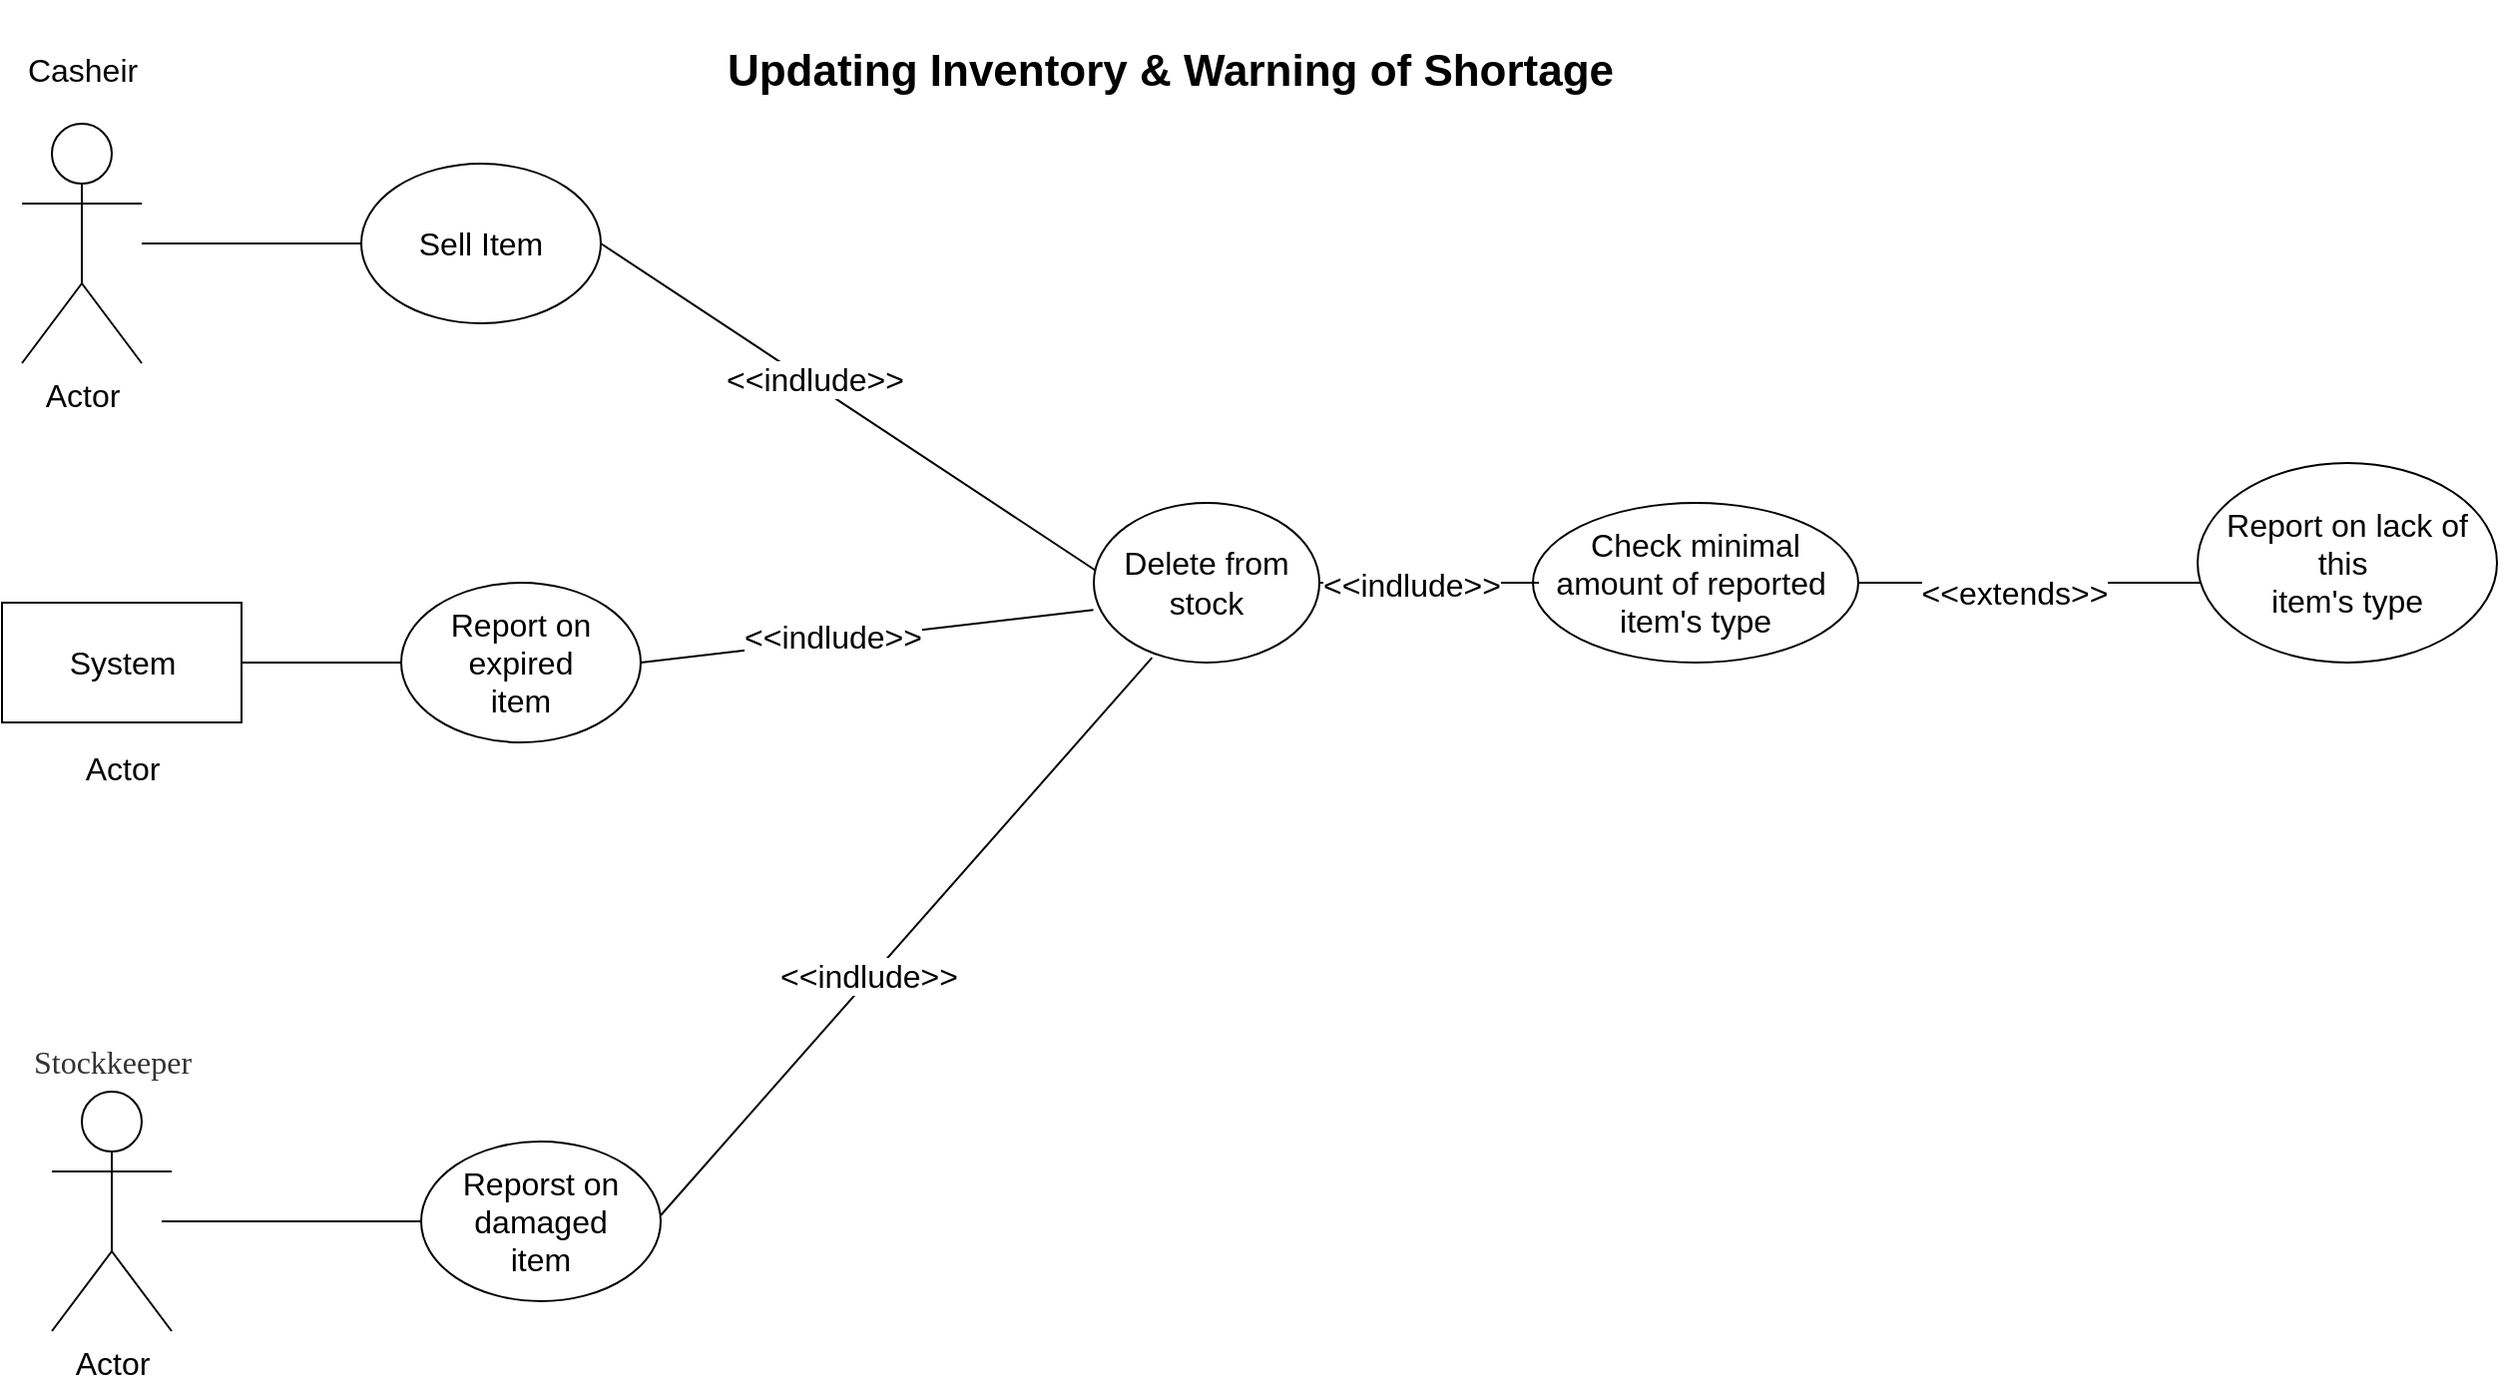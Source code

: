 <mxfile version="24.5.4" type="github">
  <diagram name="‫עמוד-1‬" id="oHaQ85wRBRcyyTAZrTat">
    <mxGraphModel dx="1002" dy="569" grid="1" gridSize="10" guides="1" tooltips="1" connect="1" arrows="1" fold="1" page="1" pageScale="1" pageWidth="827" pageHeight="1169" math="0" shadow="0">
      <root>
        <object label="" ghj="hj&#xa;" id="0">
          <mxCell />
        </object>
        <mxCell id="1" parent="0" />
        <object label="Actor" kdjfd="nknk&#xa;&#xa;" id="Rgl3CEQJT4-loNlTJzd--1">
          <mxCell style="shape=umlActor;verticalLabelPosition=bottom;verticalAlign=top;html=1;outlineConnect=0;fontSize=16;" vertex="1" parent="1">
            <mxGeometry x="50" y="100" width="60" height="120" as="geometry" />
          </mxCell>
        </object>
        <mxCell id="Rgl3CEQJT4-loNlTJzd--8" value="Casheir" style="text;html=1;align=center;verticalAlign=middle;resizable=0;points=[];autosize=1;strokeColor=none;fillColor=none;fontSize=16;" vertex="1" parent="1">
          <mxGeometry x="40" y="58" width="80" height="30" as="geometry" />
        </mxCell>
        <mxCell id="Rgl3CEQJT4-loNlTJzd--9" value="" style="endArrow=none;html=1;rounded=0;fontSize=16;" edge="1" parent="1" target="Rgl3CEQJT4-loNlTJzd--10">
          <mxGeometry width="50" height="50" relative="1" as="geometry">
            <mxPoint x="110" y="160" as="sourcePoint" />
            <mxPoint x="260" y="160" as="targetPoint" />
          </mxGeometry>
        </mxCell>
        <mxCell id="Rgl3CEQJT4-loNlTJzd--10" value="Sell Item" style="ellipse;whiteSpace=wrap;html=1;fontSize=16;" vertex="1" parent="1">
          <mxGeometry x="220" y="120" width="120" height="80" as="geometry" />
        </mxCell>
        <mxCell id="Rgl3CEQJT4-loNlTJzd--11" value="" style="endArrow=none;html=1;rounded=0;entryX=0.01;entryY=0.425;entryDx=0;entryDy=0;entryPerimeter=0;fontSize=16;" edge="1" parent="1" target="Rgl3CEQJT4-loNlTJzd--12">
          <mxGeometry width="50" height="50" relative="1" as="geometry">
            <mxPoint x="340" y="160" as="sourcePoint" />
            <mxPoint x="440" y="210" as="targetPoint" />
          </mxGeometry>
        </mxCell>
        <mxCell id="Rgl3CEQJT4-loNlTJzd--13" value="&amp;lt;&amp;lt;indlude&amp;gt;&amp;gt;" style="edgeLabel;html=1;align=center;verticalAlign=middle;resizable=0;points=[];fontSize=16;" vertex="1" connectable="0" parent="Rgl3CEQJT4-loNlTJzd--11">
          <mxGeometry x="-0.149" y="2" relative="1" as="geometry">
            <mxPoint as="offset" />
          </mxGeometry>
        </mxCell>
        <mxCell id="Rgl3CEQJT4-loNlTJzd--12" value="Delete from stock" style="ellipse;whiteSpace=wrap;html=1;fontSize=16;" vertex="1" parent="1">
          <mxGeometry x="587" y="290" width="113" height="80" as="geometry" />
        </mxCell>
        <mxCell id="Rgl3CEQJT4-loNlTJzd--14" value="" style="rounded=0;whiteSpace=wrap;html=1;fontSize=16;" vertex="1" parent="1">
          <mxGeometry x="40" y="340" width="120" height="60" as="geometry" />
        </mxCell>
        <mxCell id="Rgl3CEQJT4-loNlTJzd--15" value="Actor" style="text;html=1;align=center;verticalAlign=middle;resizable=0;points=[];autosize=1;strokeColor=none;fillColor=none;fontSize=16;" vertex="1" parent="1">
          <mxGeometry x="70" y="408" width="60" height="30" as="geometry" />
        </mxCell>
        <mxCell id="Rgl3CEQJT4-loNlTJzd--16" value="System" style="text;html=1;align=center;verticalAlign=middle;resizable=0;points=[];autosize=1;strokeColor=none;fillColor=none;fontSize=16;" vertex="1" parent="1">
          <mxGeometry x="60" y="355" width="80" height="30" as="geometry" />
        </mxCell>
        <mxCell id="Rgl3CEQJT4-loNlTJzd--18" value="Report on expired&lt;br style=&quot;font-size: 16px;&quot;&gt;item" style="ellipse;whiteSpace=wrap;html=1;fontSize=16;" vertex="1" parent="1">
          <mxGeometry x="240" y="330" width="120" height="80" as="geometry" />
        </mxCell>
        <mxCell id="Rgl3CEQJT4-loNlTJzd--19" value="" style="endArrow=none;html=1;rounded=0;fontSize=16;" edge="1" parent="1" target="Rgl3CEQJT4-loNlTJzd--18">
          <mxGeometry width="50" height="50" relative="1" as="geometry">
            <mxPoint x="160" y="370" as="sourcePoint" />
            <mxPoint x="210" y="320" as="targetPoint" />
          </mxGeometry>
        </mxCell>
        <mxCell id="Rgl3CEQJT4-loNlTJzd--20" value="" style="endArrow=none;html=1;rounded=0;entryX=-0.002;entryY=0.67;entryDx=0;entryDy=0;entryPerimeter=0;exitX=1;exitY=0.5;exitDx=0;exitDy=0;fontSize=16;" edge="1" target="Rgl3CEQJT4-loNlTJzd--12" parent="1" source="Rgl3CEQJT4-loNlTJzd--18">
          <mxGeometry width="50" height="50" relative="1" as="geometry">
            <mxPoint x="350" y="350" as="sourcePoint" />
            <mxPoint x="531.2" y="374" as="targetPoint" />
          </mxGeometry>
        </mxCell>
        <mxCell id="Rgl3CEQJT4-loNlTJzd--21" value="&amp;lt;&amp;lt;indlude&amp;gt;&amp;gt;" style="edgeLabel;html=1;align=center;verticalAlign=middle;resizable=0;points=[];fontSize=16;" vertex="1" connectable="0" parent="Rgl3CEQJT4-loNlTJzd--20">
          <mxGeometry x="-0.149" y="2" relative="1" as="geometry">
            <mxPoint as="offset" />
          </mxGeometry>
        </mxCell>
        <object label="Actor" kdjfd="nknk&#xa;&#xa;" id="Rgl3CEQJT4-loNlTJzd--23">
          <mxCell style="shape=umlActor;verticalLabelPosition=bottom;verticalAlign=top;html=1;outlineConnect=0;fontSize=16;" vertex="1" parent="1">
            <mxGeometry x="65" y="585" width="60" height="120" as="geometry" />
          </mxCell>
        </object>
        <mxCell id="Rgl3CEQJT4-loNlTJzd--24" value="&lt;span style=&quot;color: rgb(51, 51, 51); font-family: Assistant; font-size: 16px; text-align: start; text-wrap: wrap; background-color: rgb(255, 255, 255);&quot;&gt;Stockkeeper&lt;/span&gt;" style="text;html=1;align=center;verticalAlign=middle;resizable=0;points=[];autosize=1;strokeColor=none;fillColor=none;fontSize=16;" vertex="1" parent="1">
          <mxGeometry x="45" y="555" width="100" height="30" as="geometry" />
        </mxCell>
        <mxCell id="Rgl3CEQJT4-loNlTJzd--27" value="Reporst on damaged&lt;br style=&quot;font-size: 16px;&quot;&gt;item" style="ellipse;whiteSpace=wrap;html=1;fontSize=16;" vertex="1" parent="1">
          <mxGeometry x="250" y="610" width="120" height="80" as="geometry" />
        </mxCell>
        <mxCell id="Rgl3CEQJT4-loNlTJzd--28" value="" style="endArrow=none;html=1;rounded=0;fontSize=16;" edge="1" parent="1" target="Rgl3CEQJT4-loNlTJzd--27">
          <mxGeometry width="50" height="50" relative="1" as="geometry">
            <mxPoint x="120" y="650" as="sourcePoint" />
            <mxPoint x="220" y="600" as="targetPoint" />
          </mxGeometry>
        </mxCell>
        <mxCell id="Rgl3CEQJT4-loNlTJzd--29" value="" style="endArrow=none;html=1;rounded=0;entryX=0.258;entryY=0.97;entryDx=0;entryDy=0;entryPerimeter=0;fontSize=16;" edge="1" parent="1" target="Rgl3CEQJT4-loNlTJzd--12">
          <mxGeometry width="50" height="50" relative="1" as="geometry">
            <mxPoint x="370" y="647" as="sourcePoint" />
            <mxPoint x="538" y="540" as="targetPoint" />
          </mxGeometry>
        </mxCell>
        <mxCell id="Rgl3CEQJT4-loNlTJzd--30" value="&amp;lt;&amp;lt;indlude&amp;gt;&amp;gt;" style="edgeLabel;html=1;align=center;verticalAlign=middle;resizable=0;points=[];fontSize=16;" vertex="1" connectable="0" parent="Rgl3CEQJT4-loNlTJzd--29">
          <mxGeometry x="-0.149" y="2" relative="1" as="geometry">
            <mxPoint as="offset" />
          </mxGeometry>
        </mxCell>
        <mxCell id="Rgl3CEQJT4-loNlTJzd--36" value="" style="endArrow=none;html=1;rounded=0;fontSize=16;" edge="1" parent="1">
          <mxGeometry width="50" height="50" relative="1" as="geometry">
            <mxPoint x="970" y="330" as="sourcePoint" />
            <mxPoint x="1143" y="330" as="targetPoint" />
          </mxGeometry>
        </mxCell>
        <mxCell id="Rgl3CEQJT4-loNlTJzd--37" value="&amp;lt;&amp;lt;extends&amp;gt;&amp;gt;" style="edgeLabel;html=1;align=center;verticalAlign=middle;resizable=0;points=[];fontSize=16;" vertex="1" connectable="0" parent="Rgl3CEQJT4-loNlTJzd--36">
          <mxGeometry x="-0.097" y="-5" relative="1" as="geometry">
            <mxPoint as="offset" />
          </mxGeometry>
        </mxCell>
        <mxCell id="Rgl3CEQJT4-loNlTJzd--38" value="Check minimal amount of reported&amp;nbsp;&lt;br style=&quot;font-size: 16px;&quot;&gt;item&#39;s type" style="ellipse;whiteSpace=wrap;html=1;fontSize=16;" vertex="1" parent="1">
          <mxGeometry x="807" y="290" width="163" height="80" as="geometry" />
        </mxCell>
        <mxCell id="Rgl3CEQJT4-loNlTJzd--39" value="" style="endArrow=none;html=1;rounded=0;exitX=1;exitY=0.5;exitDx=0;exitDy=0;fontSize=16;" edge="1" parent="1" source="Rgl3CEQJT4-loNlTJzd--12">
          <mxGeometry width="50" height="50" relative="1" as="geometry">
            <mxPoint x="710" y="330" as="sourcePoint" />
            <mxPoint x="810" y="330" as="targetPoint" />
          </mxGeometry>
        </mxCell>
        <mxCell id="Rgl3CEQJT4-loNlTJzd--40" value="&amp;lt;&amp;lt;indlude&amp;gt;&amp;gt;" style="edgeLabel;html=1;align=center;verticalAlign=middle;resizable=0;points=[];fontSize=16;" vertex="1" connectable="0" parent="Rgl3CEQJT4-loNlTJzd--39">
          <mxGeometry x="-0.16" y="-1" relative="1" as="geometry">
            <mxPoint as="offset" />
          </mxGeometry>
        </mxCell>
        <mxCell id="Rgl3CEQJT4-loNlTJzd--41" value="Report on lack of this&amp;nbsp;&lt;br style=&quot;font-size: 16px;&quot;&gt;item&#39;s type" style="ellipse;whiteSpace=wrap;html=1;fontSize=16;" vertex="1" parent="1">
          <mxGeometry x="1140" y="270" width="150" height="100" as="geometry" />
        </mxCell>
        <mxCell id="Rgl3CEQJT4-loNlTJzd--42" value="&lt;h1&gt;&lt;span style=&quot;font-size: 22px;&quot;&gt;Updating Inventory &amp;amp; Warning of Shortage&lt;/span&gt;&lt;/h1&gt;" style="text;html=1;align=center;verticalAlign=middle;resizable=0;points=[];autosize=1;strokeColor=none;fillColor=none;" vertex="1" parent="1">
          <mxGeometry x="390" y="38" width="470" height="70" as="geometry" />
        </mxCell>
      </root>
    </mxGraphModel>
  </diagram>
</mxfile>
